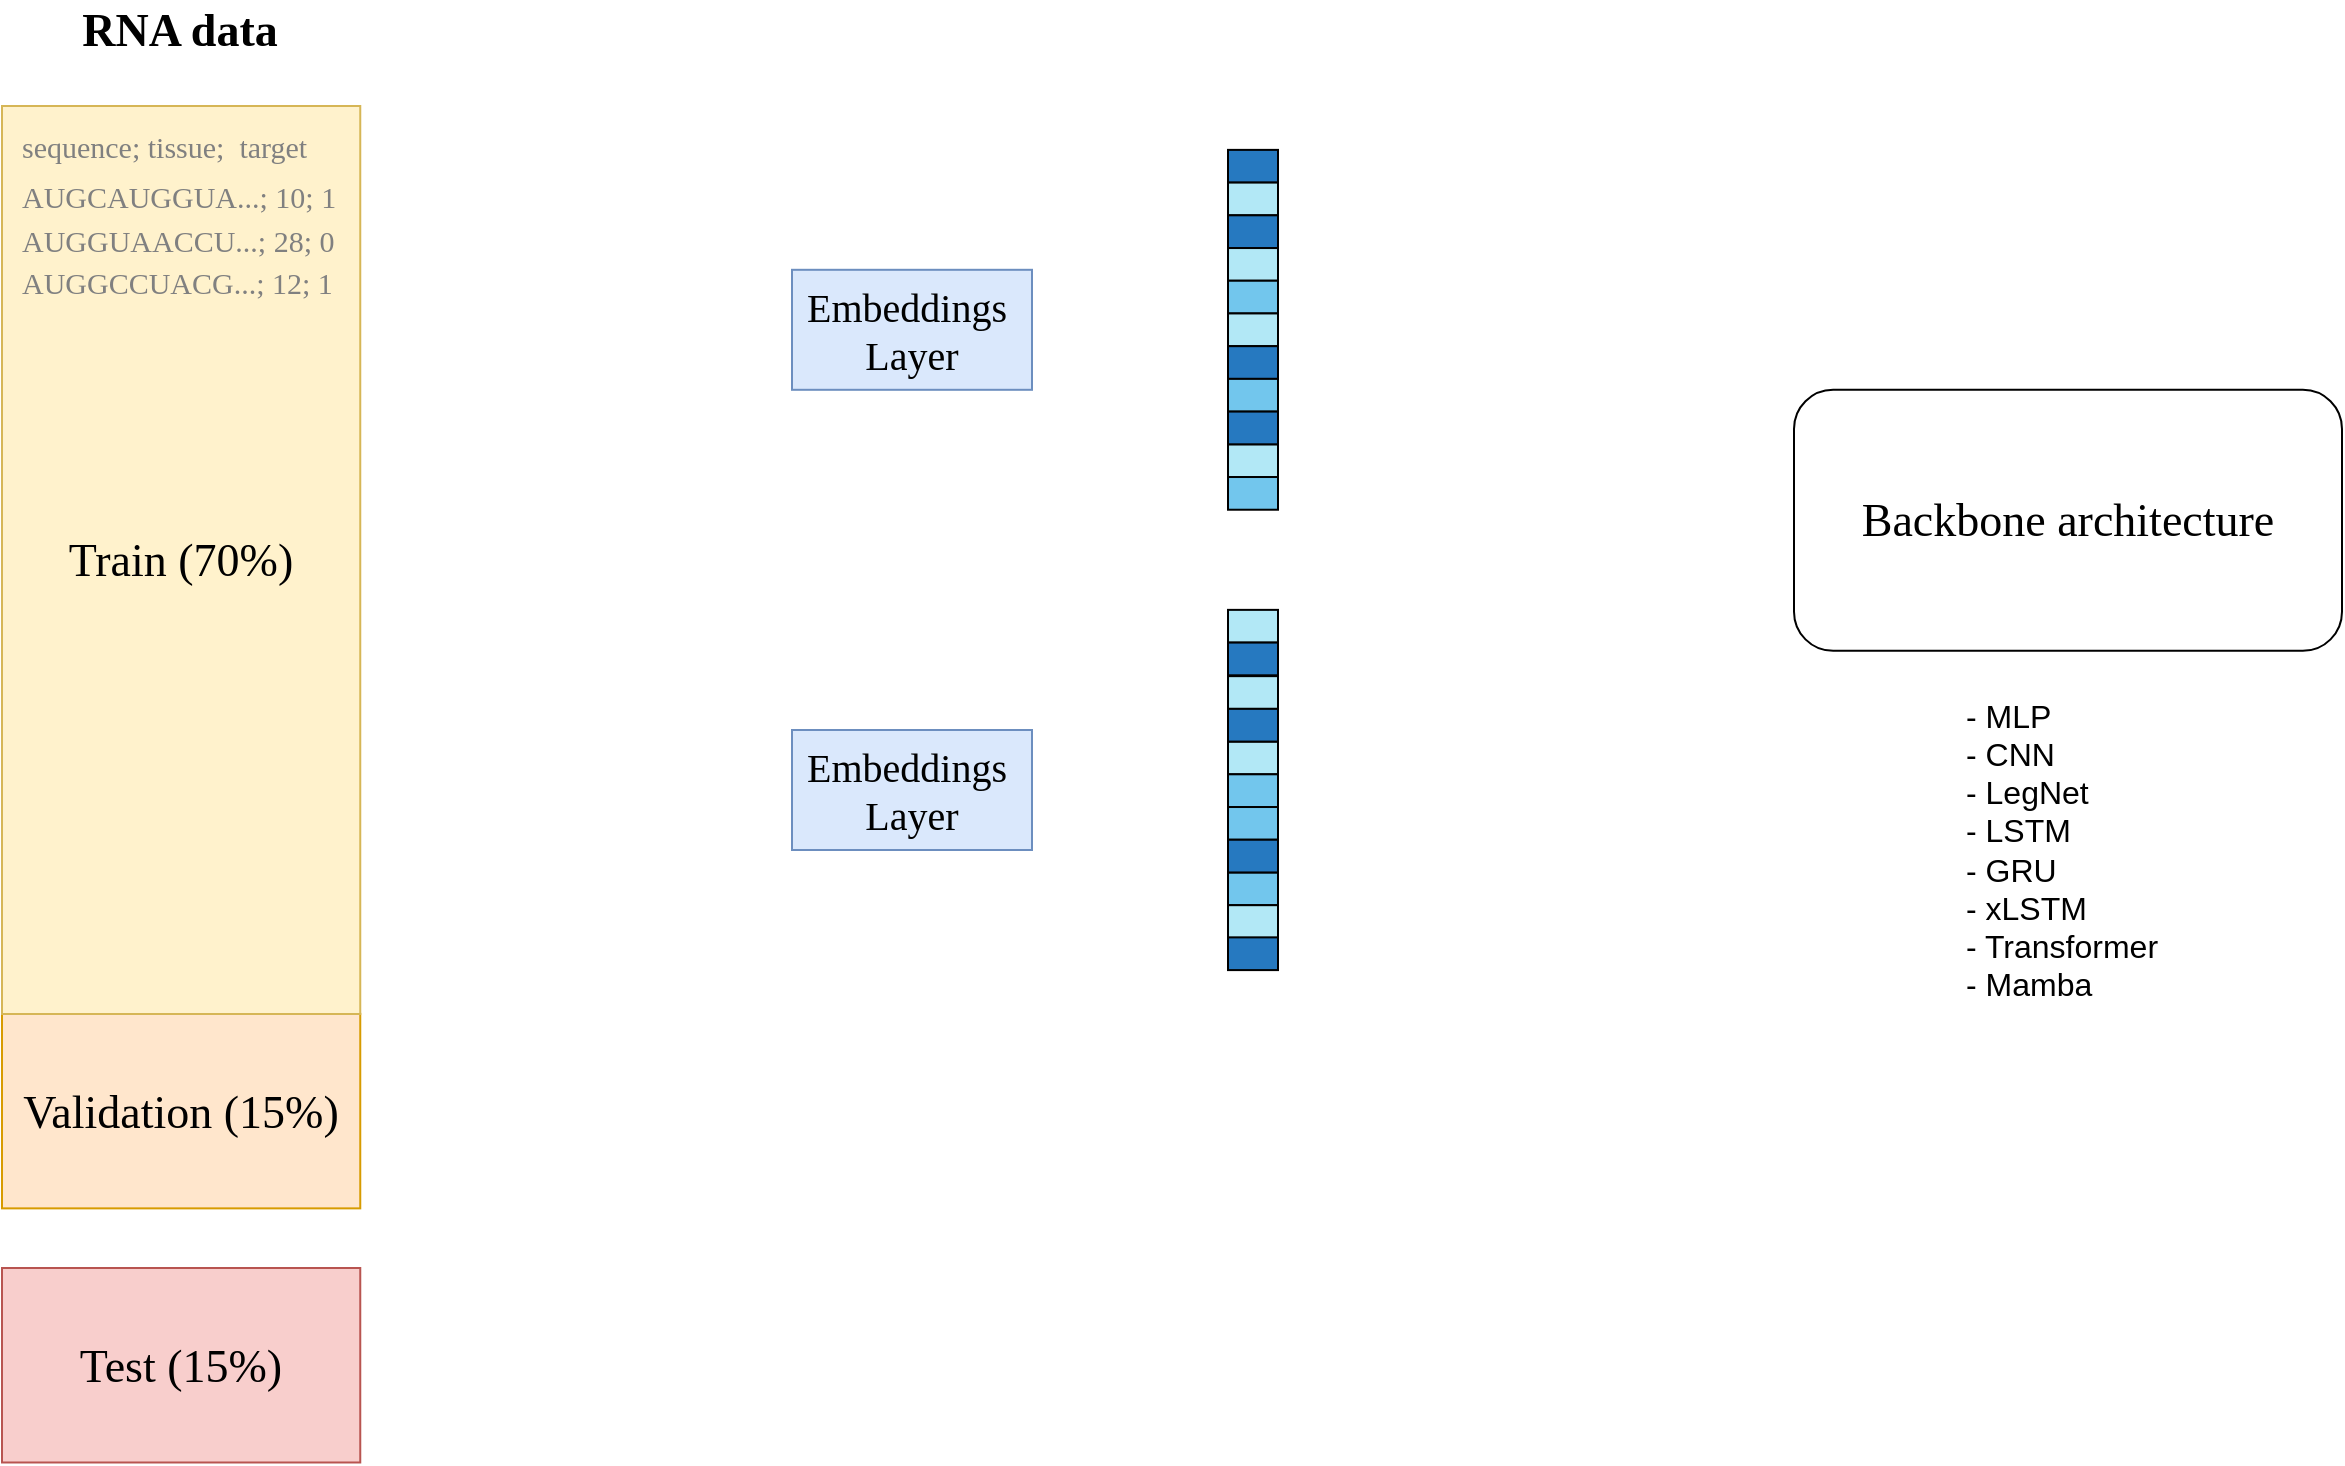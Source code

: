 <mxfile version="26.0.16">
  <diagram name="Page-1" id="jc_JW6g522YRJNJkjJi_">
    <mxGraphModel dx="1833" dy="1079" grid="0" gridSize="10" guides="1" tooltips="1" connect="1" arrows="1" fold="1" page="1" pageScale="1" pageWidth="1772" pageHeight="787" math="1" shadow="0">
      <root>
        <mxCell id="0" />
        <mxCell id="1" parent="0" />
        <mxCell id="h03nUzt6KyVFCFQYHyld-10" value="Validation (15%)" style="rounded=0;whiteSpace=wrap;html=1;fontSize=23;fillColor=#ffe6cc;strokeColor=#d79b00;fontFamily=Source Sans Pro;" vertex="1" parent="1">
          <mxGeometry x="19" y="544.94" width="179.13" height="97.244" as="geometry" />
        </mxCell>
        <mxCell id="h03nUzt6KyVFCFQYHyld-13" value="&lt;span&gt;Train (70%)&lt;/span&gt;" style="rounded=0;whiteSpace=wrap;html=1;fillColor=#fff2cc;strokeColor=#d6b656;fontFamily=Source Sans Pro;fontSize=23;" vertex="1" parent="1">
          <mxGeometry x="19" y="91" width="179.13" height="454" as="geometry" />
        </mxCell>
        <mxCell id="h03nUzt6KyVFCFQYHyld-14" value="Test (15%)" style="rounded=0;whiteSpace=wrap;html=1;fontSize=23;fillColor=#f8cecc;strokeColor=#b85450;fontFamily=Source Sans Pro;" vertex="1" parent="1">
          <mxGeometry x="19" y="672" width="179.13" height="97.244" as="geometry" />
        </mxCell>
        <mxCell id="h03nUzt6KyVFCFQYHyld-15" value="&lt;font&gt;Backbone architecture&lt;/font&gt;" style="rounded=1;whiteSpace=wrap;html=1;fontFamily=Source Sans Pro;fontSize=23;" vertex="1" parent="1">
          <mxGeometry x="915" y="232.9" width="274" height="130.5" as="geometry" />
        </mxCell>
        <mxCell id="h03nUzt6KyVFCFQYHyld-27" value="AUGGCCUACG...; 12; 1" style="text;html=1;align=left;verticalAlign=middle;whiteSpace=wrap;rounded=0;fontFamily=Source Sans Pro;fontSize=15;fontColor=#808080;" vertex="1" parent="1">
          <mxGeometry x="27.07" y="164" width="163" height="30" as="geometry" />
        </mxCell>
        <mxCell id="h03nUzt6KyVFCFQYHyld-28" value="&lt;font face=&quot;Source Sans Pro&quot;&gt;AUGCAUGGUA...; 10; 1&lt;/font&gt;" style="text;html=1;align=left;verticalAlign=middle;whiteSpace=wrap;rounded=0;fontSize=15;fontColor=#808080;" vertex="1" parent="1">
          <mxGeometry x="27.07" y="121" width="163" height="30" as="geometry" />
        </mxCell>
        <mxCell id="h03nUzt6KyVFCFQYHyld-29" value="&lt;font face=&quot;Source Sans Pro&quot;&gt;&lt;span style=&quot;font-size: 15px;&quot;&gt;AUGGUAACCU...; 28; 0&lt;/span&gt;&lt;/font&gt;" style="text;html=1;align=left;verticalAlign=middle;whiteSpace=wrap;rounded=0;fontSize=15;fontColor=#808080;" vertex="1" parent="1">
          <mxGeometry x="27.07" y="143" width="163" height="30" as="geometry" />
        </mxCell>
        <mxCell id="h03nUzt6KyVFCFQYHyld-31" value="RNA data" style="text;html=1;align=center;verticalAlign=middle;whiteSpace=wrap;rounded=0;fontFamily=Source Sans Pro;fontSize=23;fontStyle=1" vertex="1" parent="1">
          <mxGeometry x="29.35" y="38" width="158.43" height="30" as="geometry" />
        </mxCell>
        <mxCell id="h03nUzt6KyVFCFQYHyld-32" value="&lt;font style=&quot;font-size: 16px;&quot;&gt;- MLP&lt;/font&gt;&lt;div&gt;&lt;font style=&quot;font-size: 16px;&quot;&gt;- CNN&lt;/font&gt;&lt;/div&gt;&lt;div&gt;&lt;font style=&quot;font-size: 16px;&quot;&gt;- LegNet&lt;/font&gt;&lt;/div&gt;&lt;div&gt;&lt;font style=&quot;font-size: 16px;&quot;&gt;- LSTM&lt;/font&gt;&lt;/div&gt;&lt;div&gt;&lt;font style=&quot;font-size: 16px;&quot;&gt;- GRU&lt;/font&gt;&lt;/div&gt;&lt;div&gt;&lt;font style=&quot;font-size: 16px;&quot;&gt;- xLSTM&lt;/font&gt;&lt;/div&gt;&lt;div&gt;&lt;font style=&quot;font-size: 16px;&quot;&gt;- Transformer&lt;/font&gt;&lt;/div&gt;&lt;div&gt;&lt;font style=&quot;font-size: 16px;&quot;&gt;- Mamba&lt;/font&gt;&lt;/div&gt;" style="text;html=1;align=left;verticalAlign=middle;whiteSpace=wrap;rounded=0;" vertex="1" parent="1">
          <mxGeometry x="999" y="386.9" width="106" height="153.02" as="geometry" />
        </mxCell>
        <mxCell id="h03nUzt6KyVFCFQYHyld-54" value="&lt;font&gt;Embeddings&amp;nbsp;&lt;/font&gt;&lt;div&gt;&lt;font&gt;Layer&lt;/font&gt;&lt;/div&gt;" style="rounded=0;whiteSpace=wrap;html=1;fontFamily=Source Sans Pro;fontSize=20;fillColor=#dae8fc;strokeColor=#6c8ebf;" vertex="1" parent="1">
          <mxGeometry x="414" y="172.9" width="120" height="60" as="geometry" />
        </mxCell>
        <mxCell id="h03nUzt6KyVFCFQYHyld-55" value="&lt;font&gt;Embeddings&amp;nbsp;&lt;/font&gt;&lt;div&gt;&lt;font&gt;Layer&lt;/font&gt;&lt;/div&gt;" style="rounded=0;whiteSpace=wrap;html=1;fontFamily=Source Sans Pro;fontSize=20;fillColor=#dae8fc;strokeColor=#6c8ebf;" vertex="1" parent="1">
          <mxGeometry x="414" y="403" width="120" height="60" as="geometry" />
        </mxCell>
        <mxCell id="h03nUzt6KyVFCFQYHyld-74" value="" style="group" vertex="1" connectable="0" parent="1">
          <mxGeometry x="632" y="342.937" width="25" height="180.117" as="geometry" />
        </mxCell>
        <mxCell id="h03nUzt6KyVFCFQYHyld-20" value="" style="rounded=0;whiteSpace=wrap;html=1;fillColor=#72C6ED;" vertex="1" parent="h03nUzt6KyVFCFQYHyld-74">
          <mxGeometry y="131.294" width="25.0" height="16.357" as="geometry" />
        </mxCell>
        <mxCell id="h03nUzt6KyVFCFQYHyld-21" value="" style="rounded=0;whiteSpace=wrap;html=1;fillColor=#B2E8F6;" vertex="1" parent="h03nUzt6KyVFCFQYHyld-74">
          <mxGeometry y="147.651" width="25.0" height="16.357" as="geometry" />
        </mxCell>
        <mxCell id="h03nUzt6KyVFCFQYHyld-37" value="" style="rounded=0;whiteSpace=wrap;html=1;fillColor=#B2E8F6;" vertex="1" parent="h03nUzt6KyVFCFQYHyld-74">
          <mxGeometry y="65.854" width="25.0" height="16.357" as="geometry" />
        </mxCell>
        <mxCell id="h03nUzt6KyVFCFQYHyld-38" value="" style="rounded=0;whiteSpace=wrap;html=1;fillColor=#72C6ED;" vertex="1" parent="h03nUzt6KyVFCFQYHyld-74">
          <mxGeometry y="82.211" width="25.0" height="16.357" as="geometry" />
        </mxCell>
        <mxCell id="h03nUzt6KyVFCFQYHyld-39" value="" style="rounded=0;whiteSpace=wrap;html=1;fillColor=#B2E8F6;" vertex="1" parent="h03nUzt6KyVFCFQYHyld-74">
          <mxGeometry y="33.139" width="25.0" height="16.357" as="geometry" />
        </mxCell>
        <mxCell id="h03nUzt6KyVFCFQYHyld-40" value="" style="rounded=0;whiteSpace=wrap;html=1;fillColor=#2679C0;" vertex="1" parent="h03nUzt6KyVFCFQYHyld-74">
          <mxGeometry y="49.496" width="25.0" height="16.357" as="geometry" />
        </mxCell>
        <mxCell id="h03nUzt6KyVFCFQYHyld-41" value="" style="rounded=0;whiteSpace=wrap;html=1;fillColor=#72C6ED;" vertex="1" parent="h03nUzt6KyVFCFQYHyld-74">
          <mxGeometry y="98.573" width="25.0" height="16.357" as="geometry" />
        </mxCell>
        <mxCell id="h03nUzt6KyVFCFQYHyld-42" value="" style="rounded=0;whiteSpace=wrap;html=1;fillColor=#2679C0;" vertex="1" parent="h03nUzt6KyVFCFQYHyld-74">
          <mxGeometry y="163.76" width="25.0" height="16.357" as="geometry" />
        </mxCell>
        <mxCell id="h03nUzt6KyVFCFQYHyld-46" value="" style="rounded=0;whiteSpace=wrap;html=1;fillColor=#2679C0;" vertex="1" parent="h03nUzt6KyVFCFQYHyld-74">
          <mxGeometry y="114.933" width="25.0" height="16.357" as="geometry" />
        </mxCell>
        <mxCell id="h03nUzt6KyVFCFQYHyld-47" value="" style="rounded=0;whiteSpace=wrap;html=1;fillColor=#B2E8F6;" vertex="1" parent="h03nUzt6KyVFCFQYHyld-74">
          <mxGeometry width="25.0" height="16.357" as="geometry" />
        </mxCell>
        <mxCell id="h03nUzt6KyVFCFQYHyld-48" value="" style="rounded=0;whiteSpace=wrap;html=1;fillColor=#2679C0;" vertex="1" parent="h03nUzt6KyVFCFQYHyld-74">
          <mxGeometry y="16.357" width="25.0" height="16.357" as="geometry" />
        </mxCell>
        <mxCell id="h03nUzt6KyVFCFQYHyld-75" value="" style="group" vertex="1" connectable="0" parent="1">
          <mxGeometry x="632" y="112.94" width="25" height="179.929" as="geometry" />
        </mxCell>
        <mxCell id="h03nUzt6KyVFCFQYHyld-57" value="" style="rounded=0;whiteSpace=wrap;html=1;fillColor=#B2E8F6;" vertex="1" parent="h03nUzt6KyVFCFQYHyld-75">
          <mxGeometry y="147.214" width="25.0" height="16.357" as="geometry" />
        </mxCell>
        <mxCell id="h03nUzt6KyVFCFQYHyld-58" value="" style="rounded=0;whiteSpace=wrap;html=1;fillColor=#72C6ED;" vertex="1" parent="h03nUzt6KyVFCFQYHyld-75">
          <mxGeometry y="163.571" width="25.0" height="16.357" as="geometry" />
        </mxCell>
        <mxCell id="h03nUzt6KyVFCFQYHyld-60" value="" style="rounded=0;whiteSpace=wrap;html=1;fillColor=#B2E8F6;" vertex="1" parent="h03nUzt6KyVFCFQYHyld-75">
          <mxGeometry y="49.071" width="25.0" height="16.357" as="geometry" />
        </mxCell>
        <mxCell id="h03nUzt6KyVFCFQYHyld-61" value="" style="rounded=0;whiteSpace=wrap;html=1;fillColor=#72C6ED;" vertex="1" parent="h03nUzt6KyVFCFQYHyld-75">
          <mxGeometry y="65.429" width="25.0" height="16.357" as="geometry" />
        </mxCell>
        <mxCell id="h03nUzt6KyVFCFQYHyld-62" value="" style="rounded=0;whiteSpace=wrap;html=1;fillColor=#B2E8F6;" vertex="1" parent="h03nUzt6KyVFCFQYHyld-75">
          <mxGeometry y="81.786" width="25.0" height="16.357" as="geometry" />
        </mxCell>
        <mxCell id="h03nUzt6KyVFCFQYHyld-63" value="" style="rounded=0;whiteSpace=wrap;html=1;fillColor=#2679C0;" vertex="1" parent="h03nUzt6KyVFCFQYHyld-75">
          <mxGeometry y="98.143" width="25.0" height="16.357" as="geometry" />
        </mxCell>
        <mxCell id="h03nUzt6KyVFCFQYHyld-64" value="" style="rounded=0;whiteSpace=wrap;html=1;fillColor=#72C6ED;movable=1;resizable=1;rotatable=1;deletable=1;editable=1;locked=0;connectable=1;" vertex="1" parent="h03nUzt6KyVFCFQYHyld-75">
          <mxGeometry y="114.5" width="25.0" height="16.357" as="geometry" />
        </mxCell>
        <mxCell id="h03nUzt6KyVFCFQYHyld-65" value="" style="rounded=0;whiteSpace=wrap;html=1;fillColor=#2679C0;movable=1;resizable=1;rotatable=1;deletable=1;editable=1;locked=0;connectable=1;" vertex="1" parent="h03nUzt6KyVFCFQYHyld-75">
          <mxGeometry y="130.857" width="25.0" height="16.357" as="geometry" />
        </mxCell>
        <mxCell id="h03nUzt6KyVFCFQYHyld-66" value="" style="rounded=0;whiteSpace=wrap;html=1;fillColor=#2679C0;" vertex="1" parent="h03nUzt6KyVFCFQYHyld-75">
          <mxGeometry width="25.0" height="16.357" as="geometry" />
        </mxCell>
        <mxCell id="h03nUzt6KyVFCFQYHyld-67" value="" style="rounded=0;whiteSpace=wrap;html=1;fillColor=#B2E8F6;" vertex="1" parent="h03nUzt6KyVFCFQYHyld-75">
          <mxGeometry y="16.357" width="25.0" height="16.357" as="geometry" />
        </mxCell>
        <mxCell id="h03nUzt6KyVFCFQYHyld-68" value="" style="rounded=0;whiteSpace=wrap;html=1;fillColor=#2679C0;" vertex="1" parent="h03nUzt6KyVFCFQYHyld-75">
          <mxGeometry y="32.714" width="25.0" height="16.357" as="geometry" />
        </mxCell>
        <mxCell id="h03nUzt6KyVFCFQYHyld-76" value="&lt;font face=&quot;Source Sans Pro&quot;&gt;sequence; tissue;&amp;nbsp; target&lt;/font&gt;" style="text;html=1;align=left;verticalAlign=middle;whiteSpace=wrap;rounded=0;fontSize=15;fontColor=#808080;" vertex="1" parent="1">
          <mxGeometry x="27.07" y="96" width="163" height="30" as="geometry" />
        </mxCell>
      </root>
    </mxGraphModel>
  </diagram>
</mxfile>
